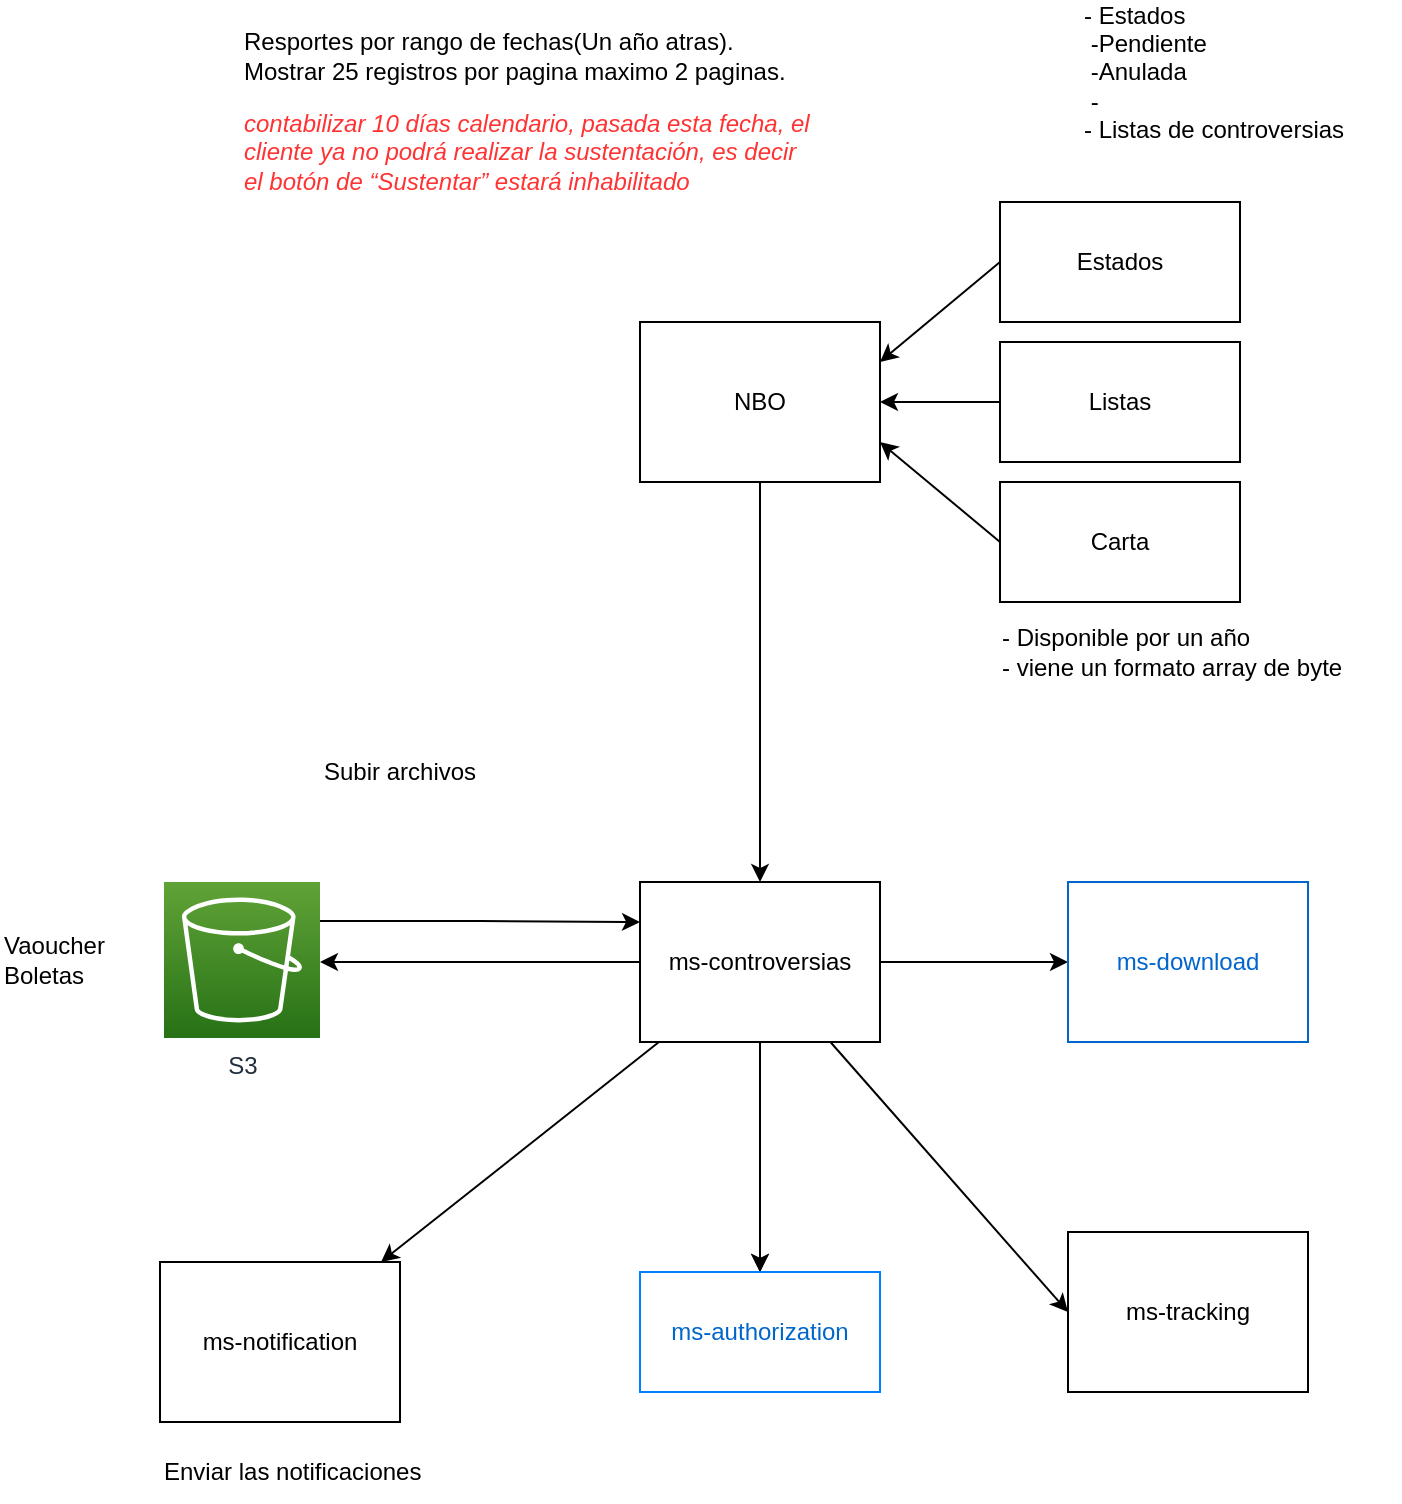 <mxfile version="21.0.2" type="github">
  <diagram name="Page-1" id="mk7w8Jy9pMZxT-yU60Fw">
    <mxGraphModel dx="1195" dy="1743" grid="1" gridSize="10" guides="1" tooltips="1" connect="1" arrows="1" fold="1" page="1" pageScale="1" pageWidth="850" pageHeight="1100" math="0" shadow="0">
      <root>
        <mxCell id="0" />
        <mxCell id="1" parent="0" />
        <mxCell id="nka-eP4GU-P4h1y38xUG-3" style="edgeStyle=orthogonalEdgeStyle;rounded=0;orthogonalLoop=1;jettySize=auto;html=1;" parent="1" source="nka-eP4GU-P4h1y38xUG-1" target="nka-eP4GU-P4h1y38xUG-2" edge="1">
          <mxGeometry relative="1" as="geometry" />
        </mxCell>
        <mxCell id="zTaSaWMFqW3K9oS2xFOq-18" style="edgeStyle=orthogonalEdgeStyle;rounded=0;orthogonalLoop=1;jettySize=auto;html=1;" parent="1" source="nka-eP4GU-P4h1y38xUG-1" target="zTaSaWMFqW3K9oS2xFOq-21" edge="1">
          <mxGeometry relative="1" as="geometry">
            <mxPoint x="180" y="340" as="targetPoint" />
            <Array as="points">
              <mxPoint x="200" y="320" />
              <mxPoint x="200" y="320" />
            </Array>
          </mxGeometry>
        </mxCell>
        <mxCell id="zTaSaWMFqW3K9oS2xFOq-24" value="" style="edgeStyle=orthogonalEdgeStyle;rounded=0;orthogonalLoop=1;jettySize=auto;html=1;" parent="1" source="nka-eP4GU-P4h1y38xUG-1" target="zTaSaWMFqW3K9oS2xFOq-23" edge="1">
          <mxGeometry relative="1" as="geometry" />
        </mxCell>
        <mxCell id="wl---6Z1MDnz97I1kQeS-2" style="rounded=0;orthogonalLoop=1;jettySize=auto;html=1;entryX=0;entryY=0.5;entryDx=0;entryDy=0;" edge="1" parent="1" source="nka-eP4GU-P4h1y38xUG-1" target="wl---6Z1MDnz97I1kQeS-1">
          <mxGeometry relative="1" as="geometry" />
        </mxCell>
        <mxCell id="wl---6Z1MDnz97I1kQeS-3" value="" style="edgeStyle=orthogonalEdgeStyle;rounded=0;orthogonalLoop=1;jettySize=auto;html=1;" edge="1" parent="1" source="nka-eP4GU-P4h1y38xUG-1" target="zTaSaWMFqW3K9oS2xFOq-23">
          <mxGeometry relative="1" as="geometry" />
        </mxCell>
        <mxCell id="wl---6Z1MDnz97I1kQeS-5" value="" style="rounded=0;orthogonalLoop=1;jettySize=auto;html=1;" edge="1" parent="1" source="nka-eP4GU-P4h1y38xUG-1" target="wl---6Z1MDnz97I1kQeS-4">
          <mxGeometry relative="1" as="geometry" />
        </mxCell>
        <mxCell id="nka-eP4GU-P4h1y38xUG-1" value="ms-controversias" style="whiteSpace=wrap;html=1;" parent="1" vertex="1">
          <mxGeometry x="320" y="280" width="120" height="80" as="geometry" />
        </mxCell>
        <mxCell id="zTaSaWMFqW3K9oS2xFOq-3" style="rounded=0;orthogonalLoop=1;jettySize=auto;html=1;exitX=0.5;exitY=1;exitDx=0;exitDy=0;entryX=0.5;entryY=0;entryDx=0;entryDy=0;" parent="1" source="zTaSaWMFqW3K9oS2xFOq-2" target="nka-eP4GU-P4h1y38xUG-1" edge="1">
          <mxGeometry relative="1" as="geometry">
            <mxPoint x="120" y="20" as="targetPoint" />
          </mxGeometry>
        </mxCell>
        <mxCell id="nka-eP4GU-P4h1y38xUG-2" value="ms-download" style="whiteSpace=wrap;html=1;strokeColor=#0066CC;fontColor=#0066CC;" parent="1" vertex="1">
          <mxGeometry x="534" y="280" width="120" height="80" as="geometry" />
        </mxCell>
        <mxCell id="zTaSaWMFqW3K9oS2xFOq-1" value="Resportes por rango de fechas(Un año atras).&lt;br&gt;Mostrar 25 registros por pagina maximo 2 paginas.&lt;br&gt;&lt;p data-pm-slice=&quot;1 1 [&amp;quot;bulletList&amp;quot;,null,&amp;quot;listItem&amp;quot;,null]&quot;&gt;&lt;em&gt;&lt;font color=&quot;#ff3333&quot;&gt;contabilizar 10 días calendario, pasada esta fecha, el cliente ya no podrá realizar la sustentación, es decir el botón de “Sustentar” estará inhabilitado&lt;/font&gt;&lt;/em&gt;&lt;/p&gt;&lt;br&gt;&lt;br&gt;" style="text;html=1;strokeColor=none;fillColor=none;align=left;verticalAlign=middle;whiteSpace=wrap;rounded=0;" parent="1" vertex="1">
          <mxGeometry x="120" y="-100" width="290" height="30" as="geometry" />
        </mxCell>
        <mxCell id="zTaSaWMFqW3K9oS2xFOq-2" value="NBO" style="whiteSpace=wrap;html=1;" parent="1" vertex="1">
          <mxGeometry x="320" width="120" height="80" as="geometry" />
        </mxCell>
        <mxCell id="zTaSaWMFqW3K9oS2xFOq-6" value="- Estados&lt;br&gt;&lt;span style=&quot;white-space: pre;&quot;&gt; &lt;/span&gt;-Pendiente&lt;br&gt;&lt;span style=&quot;white-space: pre;&quot;&gt; &lt;/span&gt;-Anulada&lt;br&gt;&lt;span style=&quot;white-space: pre;&quot;&gt; &lt;/span&gt;-&lt;br&gt;- Listas de controversias" style="text;html=1;strokeColor=none;fillColor=none;align=left;verticalAlign=middle;whiteSpace=wrap;rounded=0;" parent="1" vertex="1">
          <mxGeometry x="540" y="-130" width="160" height="10" as="geometry" />
        </mxCell>
        <mxCell id="zTaSaWMFqW3K9oS2xFOq-9" style="rounded=0;orthogonalLoop=1;jettySize=auto;html=1;entryX=1;entryY=0.25;entryDx=0;entryDy=0;exitX=0;exitY=0.5;exitDx=0;exitDy=0;" parent="1" source="zTaSaWMFqW3K9oS2xFOq-7" target="zTaSaWMFqW3K9oS2xFOq-2" edge="1">
          <mxGeometry relative="1" as="geometry" />
        </mxCell>
        <mxCell id="zTaSaWMFqW3K9oS2xFOq-7" value="Estados" style="whiteSpace=wrap;html=1;" parent="1" vertex="1">
          <mxGeometry x="500" y="-60" width="120" height="60" as="geometry" />
        </mxCell>
        <mxCell id="zTaSaWMFqW3K9oS2xFOq-12" style="edgeStyle=orthogonalEdgeStyle;rounded=0;orthogonalLoop=1;jettySize=auto;html=1;entryX=1;entryY=0.5;entryDx=0;entryDy=0;" parent="1" source="zTaSaWMFqW3K9oS2xFOq-10" target="zTaSaWMFqW3K9oS2xFOq-2" edge="1">
          <mxGeometry relative="1" as="geometry" />
        </mxCell>
        <mxCell id="zTaSaWMFqW3K9oS2xFOq-10" value="Listas" style="whiteSpace=wrap;html=1;" parent="1" vertex="1">
          <mxGeometry x="500" y="10" width="120" height="60" as="geometry" />
        </mxCell>
        <mxCell id="zTaSaWMFqW3K9oS2xFOq-13" style="rounded=0;orthogonalLoop=1;jettySize=auto;html=1;entryX=1;entryY=0.75;entryDx=0;entryDy=0;exitX=0;exitY=0.5;exitDx=0;exitDy=0;" parent="1" source="zTaSaWMFqW3K9oS2xFOq-11" target="zTaSaWMFqW3K9oS2xFOq-2" edge="1">
          <mxGeometry relative="1" as="geometry" />
        </mxCell>
        <mxCell id="zTaSaWMFqW3K9oS2xFOq-11" value="Carta" style="whiteSpace=wrap;html=1;" parent="1" vertex="1">
          <mxGeometry x="500" y="80" width="120" height="60" as="geometry" />
        </mxCell>
        <mxCell id="zTaSaWMFqW3K9oS2xFOq-16" value="- Disponible por un año&lt;br&gt;- viene un formato array de byte&amp;nbsp;" style="text;html=1;strokeColor=none;fillColor=none;align=left;verticalAlign=middle;whiteSpace=wrap;rounded=0;" parent="1" vertex="1">
          <mxGeometry x="499" y="150" width="190" height="30" as="geometry" />
        </mxCell>
        <mxCell id="zTaSaWMFqW3K9oS2xFOq-19" style="edgeStyle=orthogonalEdgeStyle;rounded=0;orthogonalLoop=1;jettySize=auto;html=1;entryX=0;entryY=0.25;entryDx=0;entryDy=0;exitX=1;exitY=0.25;exitDx=0;exitDy=0;exitPerimeter=0;" parent="1" source="zTaSaWMFqW3K9oS2xFOq-21" target="nka-eP4GU-P4h1y38xUG-1" edge="1">
          <mxGeometry relative="1" as="geometry">
            <mxPoint x="180" y="300" as="sourcePoint" />
            <mxPoint x="321" y="289" as="targetPoint" />
          </mxGeometry>
        </mxCell>
        <mxCell id="zTaSaWMFqW3K9oS2xFOq-20" value="Subir archivos" style="text;html=1;strokeColor=none;fillColor=none;align=left;verticalAlign=middle;whiteSpace=wrap;rounded=0;" parent="1" vertex="1">
          <mxGeometry x="160" y="210" width="160" height="30" as="geometry" />
        </mxCell>
        <mxCell id="zTaSaWMFqW3K9oS2xFOq-21" value="S3" style="sketch=0;points=[[0,0,0],[0.25,0,0],[0.5,0,0],[0.75,0,0],[1,0,0],[0,1,0],[0.25,1,0],[0.5,1,0],[0.75,1,0],[1,1,0],[0,0.25,0],[0,0.5,0],[0,0.75,0],[1,0.25,0],[1,0.5,0],[1,0.75,0]];outlineConnect=0;fontColor=#232F3E;gradientColor=#60A337;gradientDirection=north;fillColor=#277116;strokeColor=#ffffff;dashed=0;verticalLabelPosition=bottom;verticalAlign=top;align=center;html=1;fontSize=12;fontStyle=0;aspect=fixed;shape=mxgraph.aws4.resourceIcon;resIcon=mxgraph.aws4.s3;" parent="1" vertex="1">
          <mxGeometry x="82" y="280" width="78" height="78" as="geometry" />
        </mxCell>
        <mxCell id="zTaSaWMFqW3K9oS2xFOq-22" value="Vaoucher&lt;br&gt;Boletas" style="text;html=1;strokeColor=none;fillColor=none;align=left;verticalAlign=middle;whiteSpace=wrap;rounded=0;" parent="1" vertex="1">
          <mxGeometry y="304" width="60" height="30" as="geometry" />
        </mxCell>
        <mxCell id="zTaSaWMFqW3K9oS2xFOq-23" value="ms-authorization" style="whiteSpace=wrap;html=1;fontColor=#0066CC;strokeColor=#007FFF;" parent="1" vertex="1">
          <mxGeometry x="320" y="475" width="120" height="60" as="geometry" />
        </mxCell>
        <mxCell id="zTaSaWMFqW3K9oS2xFOq-25" value="Enviar las notificaciones" style="text;html=1;strokeColor=none;fillColor=none;align=left;verticalAlign=middle;whiteSpace=wrap;rounded=0;" parent="1" vertex="1">
          <mxGeometry x="80" y="560" width="180" height="30" as="geometry" />
        </mxCell>
        <mxCell id="wl---6Z1MDnz97I1kQeS-1" value="ms-tracking" style="whiteSpace=wrap;html=1;strokeColor=default;" vertex="1" parent="1">
          <mxGeometry x="534" y="455" width="120" height="80" as="geometry" />
        </mxCell>
        <mxCell id="wl---6Z1MDnz97I1kQeS-4" value="ms-notification" style="whiteSpace=wrap;html=1;" vertex="1" parent="1">
          <mxGeometry x="80" y="470" width="120" height="80" as="geometry" />
        </mxCell>
      </root>
    </mxGraphModel>
  </diagram>
</mxfile>
